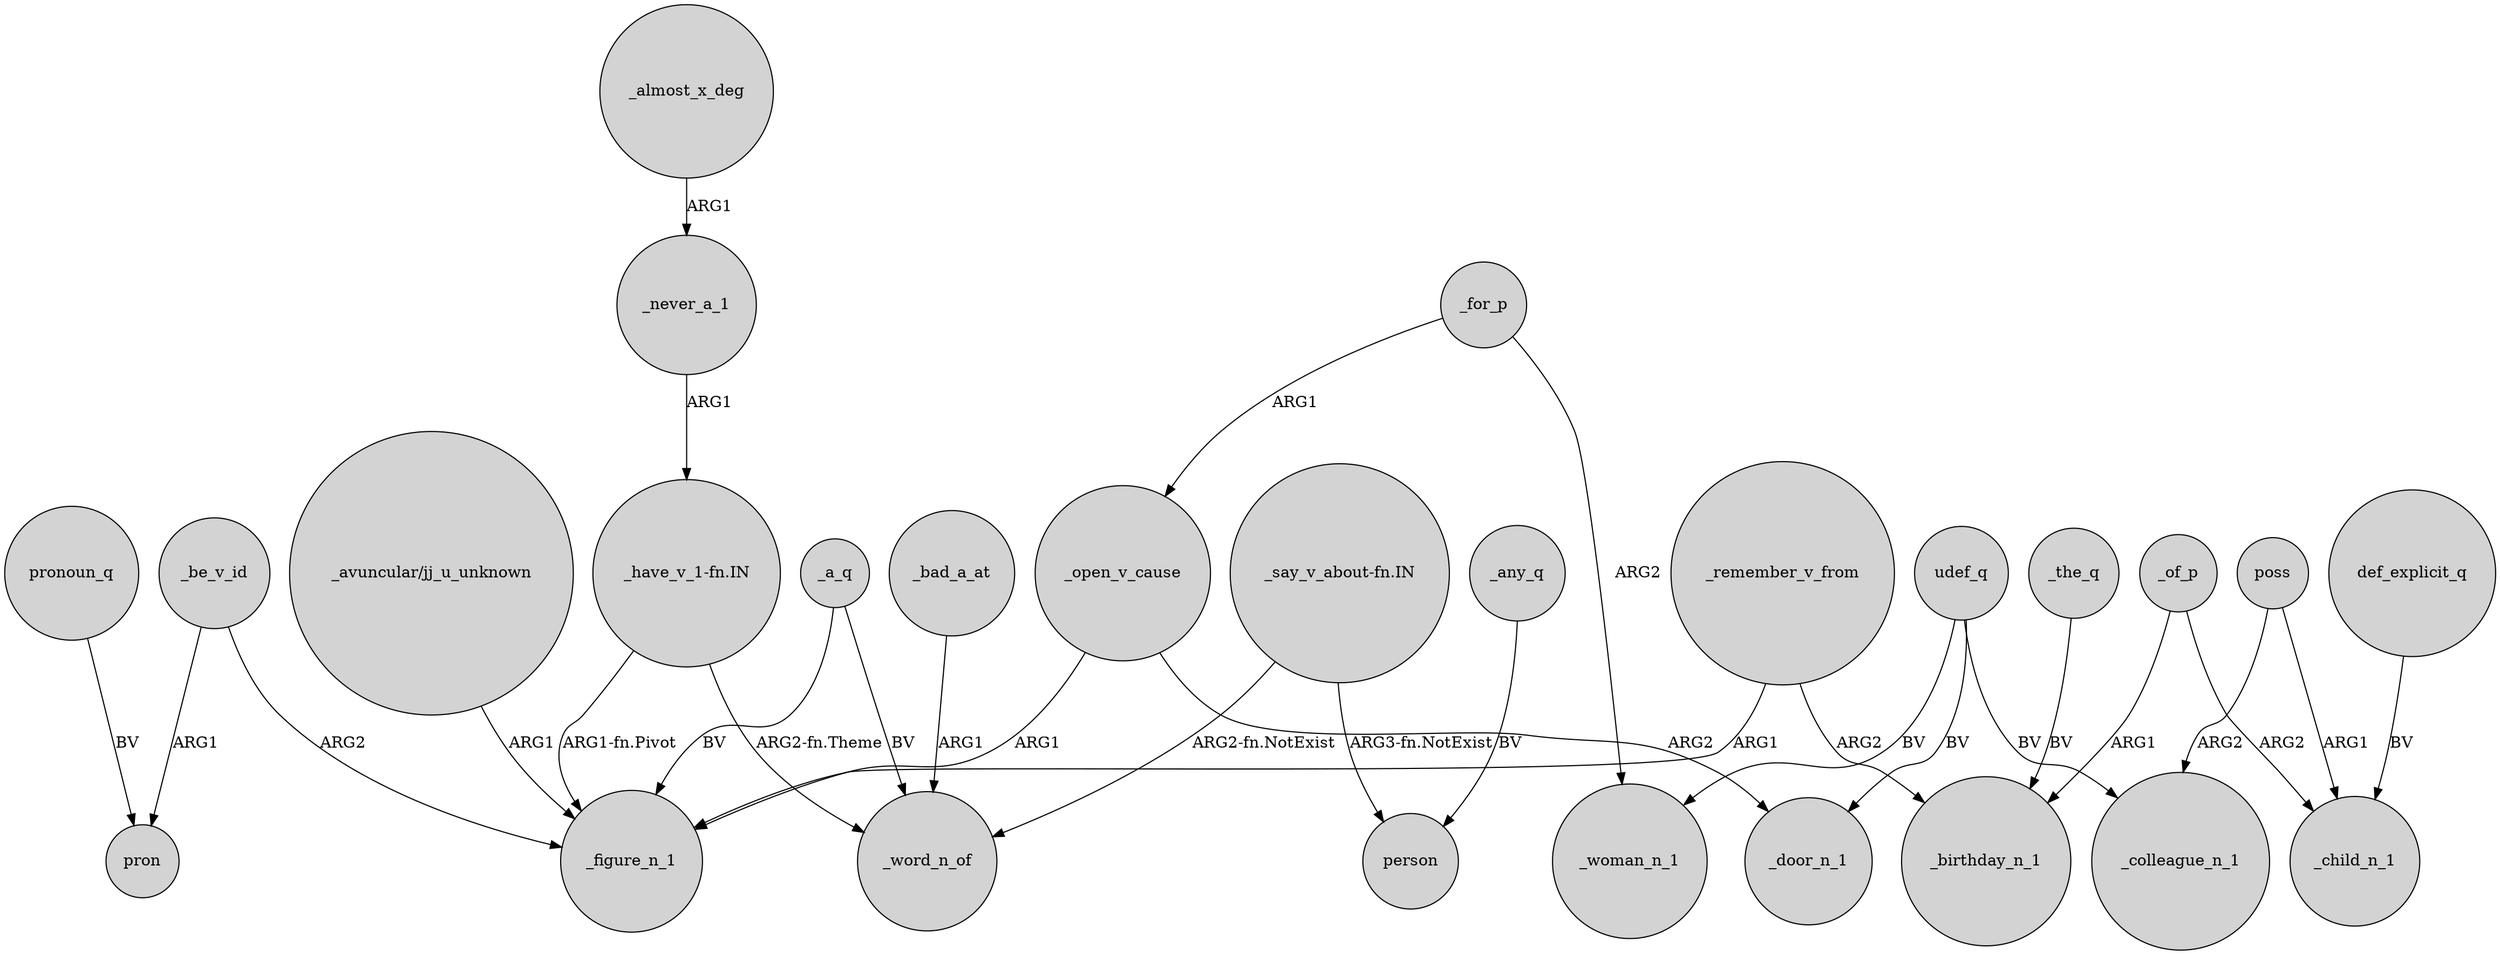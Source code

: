 digraph {
	node [shape=circle style=filled]
	udef_q -> _door_n_1 [label=BV]
	_a_q -> _figure_n_1 [label=BV]
	_a_q -> _word_n_of [label=BV]
	udef_q -> _woman_n_1 [label=BV]
	_open_v_cause -> _door_n_1 [label=ARG2]
	_almost_x_deg -> _never_a_1 [label=ARG1]
	poss -> _child_n_1 [label=ARG1]
	_for_p -> _woman_n_1 [label=ARG2]
	_for_p -> _open_v_cause [label=ARG1]
	_never_a_1 -> "_have_v_1-fn.IN" [label=ARG1]
	_the_q -> _birthday_n_1 [label=BV]
	_open_v_cause -> _figure_n_1 [label=ARG1]
	_be_v_id -> pron [label=ARG1]
	_of_p -> _child_n_1 [label=ARG2]
	pronoun_q -> pron [label=BV]
	"_have_v_1-fn.IN" -> _word_n_of [label="ARG2-fn.Theme"]
	poss -> _colleague_n_1 [label=ARG2]
	"_avuncular/jj_u_unknown" -> _figure_n_1 [label=ARG1]
	"_say_v_about-fn.IN" -> person [label="ARG3-fn.NotExist"]
	"_have_v_1-fn.IN" -> _figure_n_1 [label="ARG1-fn.Pivot"]
	_remember_v_from -> _figure_n_1 [label=ARG1]
	_of_p -> _birthday_n_1 [label=ARG1]
	_be_v_id -> _figure_n_1 [label=ARG2]
	_bad_a_at -> _word_n_of [label=ARG1]
	def_explicit_q -> _child_n_1 [label=BV]
	udef_q -> _colleague_n_1 [label=BV]
	"_say_v_about-fn.IN" -> _word_n_of [label="ARG2-fn.NotExist"]
	_any_q -> person [label=BV]
	_remember_v_from -> _birthday_n_1 [label=ARG2]
}
